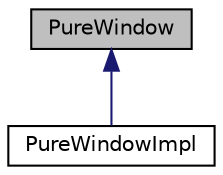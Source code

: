 digraph "PureWindow"
{
 // LATEX_PDF_SIZE
  edge [fontname="Helvetica",fontsize="10",labelfontname="Helvetica",labelfontsize="10"];
  node [fontname="Helvetica",fontsize="10",shape=record];
  Node1 [label="PureWindow",height=0.2,width=0.4,color="black", fillcolor="grey75", style="filled", fontcolor="black",tooltip="Our main window, this is where we render to."];
  Node1 -> Node2 [dir="back",color="midnightblue",fontsize="10",style="solid",fontname="Helvetica"];
  Node2 [label="PureWindowImpl",height=0.2,width=0.4,color="black", fillcolor="white", style="filled",URL="$class_pure_window_impl.html",tooltip=" "];
}
